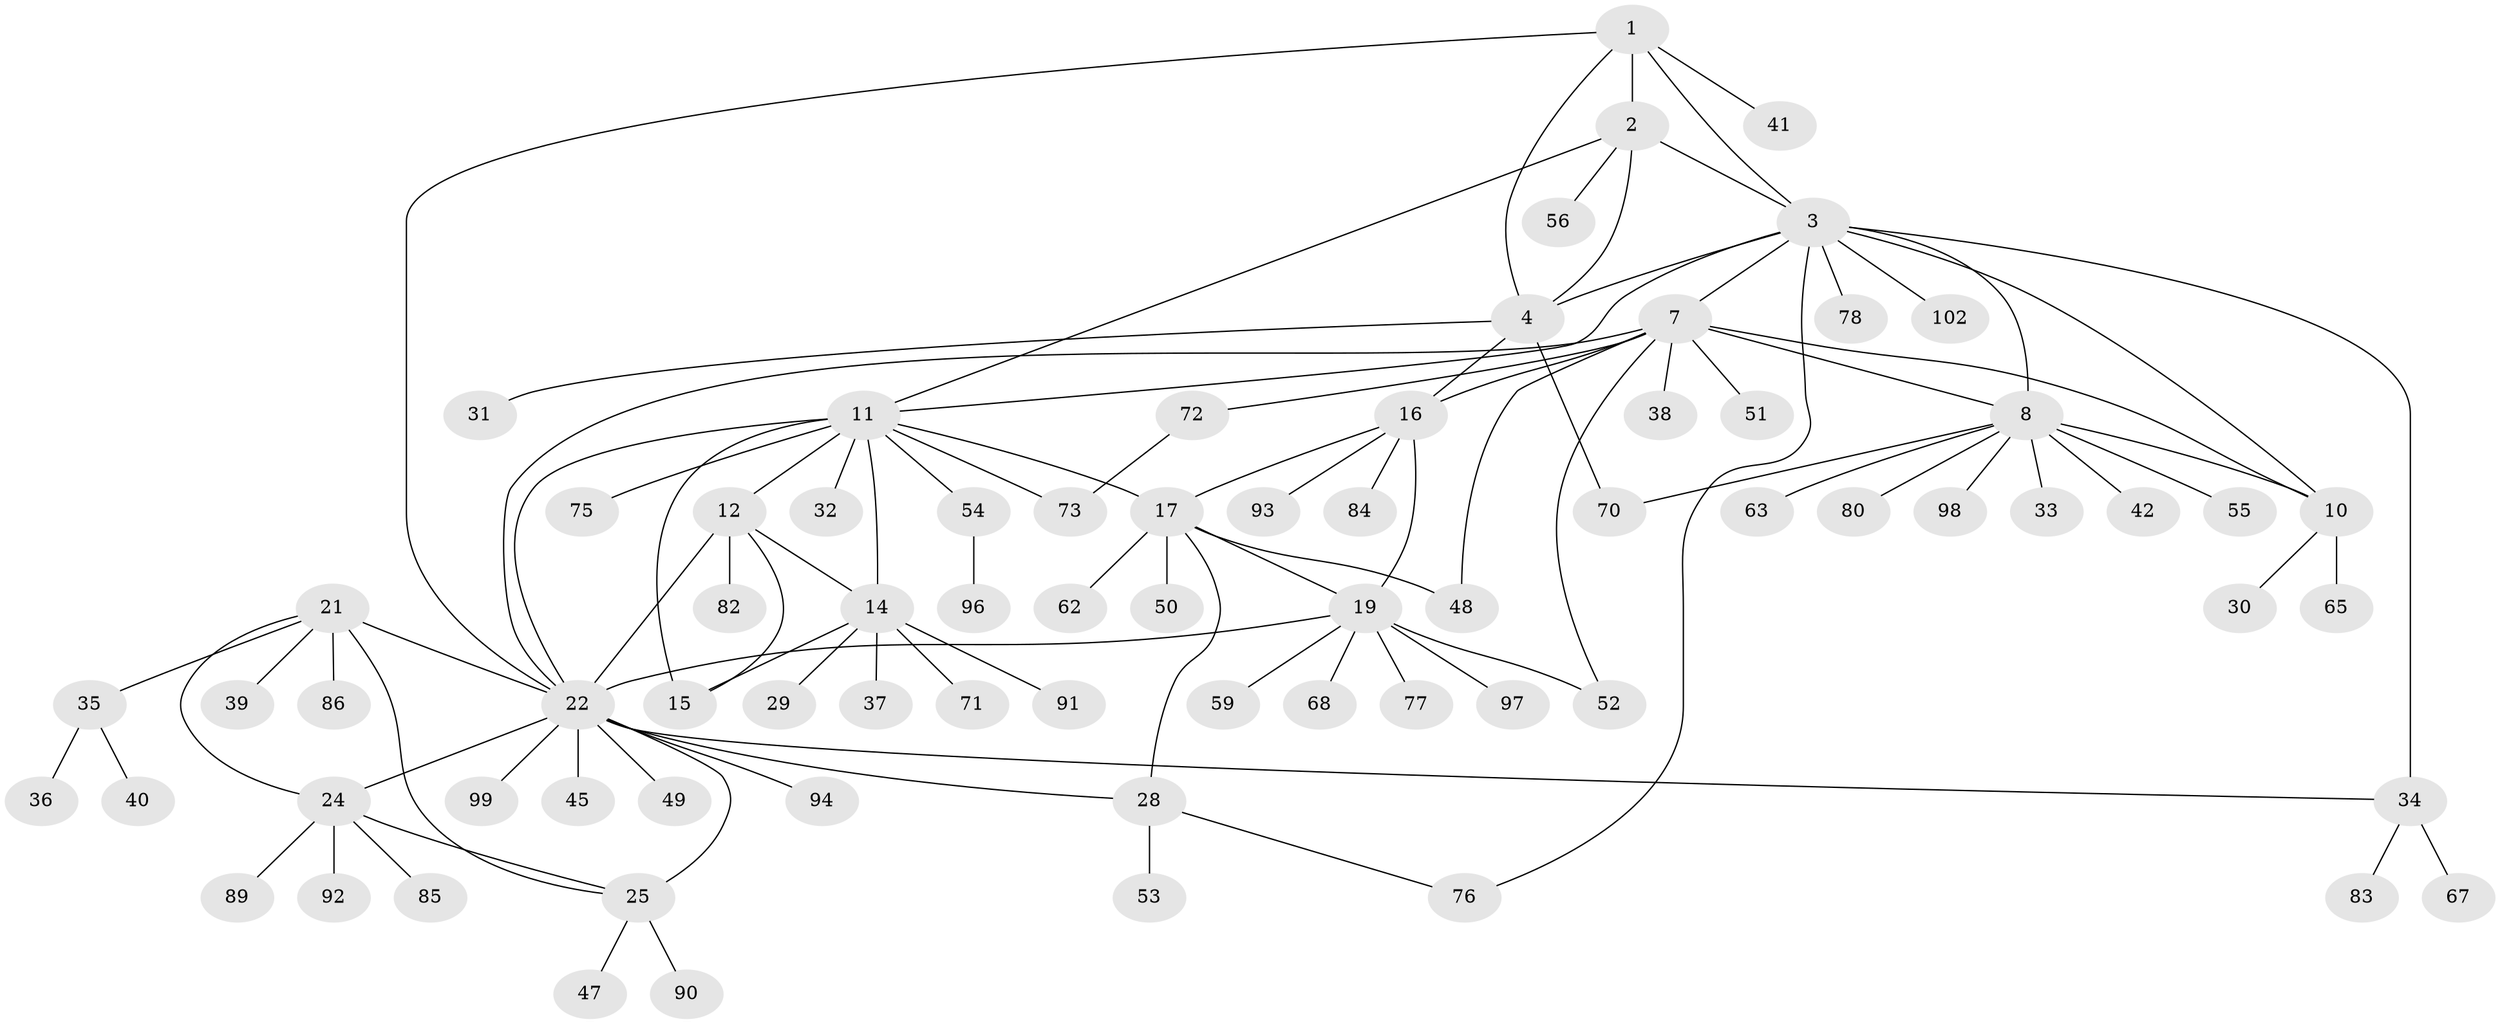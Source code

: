 // original degree distribution, {7: 0.029411764705882353, 6: 0.058823529411764705, 8: 0.06862745098039216, 4: 0.0392156862745098, 12: 0.00980392156862745, 9: 0.0196078431372549, 10: 0.0196078431372549, 13: 0.00980392156862745, 1: 0.5980392156862745, 2: 0.09803921568627451, 5: 0.0196078431372549, 3: 0.029411764705882353}
// Generated by graph-tools (version 1.1) at 2025/11/02/27/25 16:11:37]
// undirected, 75 vertices, 101 edges
graph export_dot {
graph [start="1"]
  node [color=gray90,style=filled];
  1 [super="+66"];
  2 [super="+5"];
  3 [super="+6"];
  4 [super="+100"];
  7 [super="+88"];
  8 [super="+9"];
  10 [super="+26"];
  11 [super="+13"];
  12 [super="+27"];
  14 [super="+46"];
  15;
  16 [super="+18"];
  17 [super="+81"];
  19 [super="+20"];
  21 [super="+79"];
  22 [super="+23"];
  24 [super="+60"];
  25 [super="+44"];
  28 [super="+57"];
  29;
  30;
  31 [super="+43"];
  32;
  33;
  34 [super="+61"];
  35 [super="+64"];
  36;
  37 [super="+58"];
  38;
  39;
  40 [super="+69"];
  41;
  42;
  45;
  47;
  48;
  49;
  50;
  51;
  52;
  53;
  54 [super="+74"];
  55;
  56;
  59;
  62;
  63;
  65;
  67;
  68;
  70;
  71;
  72;
  73 [super="+87"];
  75 [super="+101"];
  76 [super="+95"];
  77;
  78;
  80;
  82;
  83;
  84;
  85;
  86;
  89;
  90;
  91;
  92;
  93;
  94;
  96;
  97;
  98;
  99;
  102;
  1 -- 2 [weight=2];
  1 -- 3;
  1 -- 4;
  1 -- 22;
  1 -- 41;
  2 -- 3 [weight=2];
  2 -- 4 [weight=2];
  2 -- 56;
  2 -- 11;
  3 -- 4;
  3 -- 76;
  3 -- 102;
  3 -- 34 [weight=2];
  3 -- 7;
  3 -- 8 [weight=2];
  3 -- 10;
  3 -- 11;
  3 -- 78;
  4 -- 31;
  4 -- 70;
  4 -- 16;
  7 -- 8 [weight=2];
  7 -- 10;
  7 -- 22;
  7 -- 38;
  7 -- 48;
  7 -- 51;
  7 -- 52;
  7 -- 72;
  7 -- 16;
  8 -- 10 [weight=2];
  8 -- 55;
  8 -- 70;
  8 -- 33;
  8 -- 98;
  8 -- 42;
  8 -- 80;
  8 -- 63;
  10 -- 30;
  10 -- 65;
  11 -- 12 [weight=2];
  11 -- 14 [weight=2];
  11 -- 15 [weight=2];
  11 -- 17;
  11 -- 22;
  11 -- 32;
  11 -- 73;
  11 -- 75;
  11 -- 54;
  12 -- 14;
  12 -- 15;
  12 -- 82;
  12 -- 22;
  14 -- 15;
  14 -- 29;
  14 -- 37;
  14 -- 71;
  14 -- 91;
  16 -- 17 [weight=2];
  16 -- 19 [weight=4];
  16 -- 84;
  16 -- 93;
  17 -- 19 [weight=2];
  17 -- 28;
  17 -- 48;
  17 -- 50;
  17 -- 62;
  19 -- 22;
  19 -- 52;
  19 -- 97;
  19 -- 68;
  19 -- 77;
  19 -- 59;
  21 -- 22 [weight=2];
  21 -- 24;
  21 -- 25;
  21 -- 35;
  21 -- 39;
  21 -- 86;
  22 -- 24 [weight=2];
  22 -- 25 [weight=2];
  22 -- 28;
  22 -- 34;
  22 -- 49;
  22 -- 94;
  22 -- 99;
  22 -- 45;
  24 -- 25;
  24 -- 85;
  24 -- 89;
  24 -- 92;
  25 -- 47;
  25 -- 90;
  28 -- 53;
  28 -- 76;
  34 -- 67;
  34 -- 83;
  35 -- 36;
  35 -- 40;
  54 -- 96;
  72 -- 73;
}
